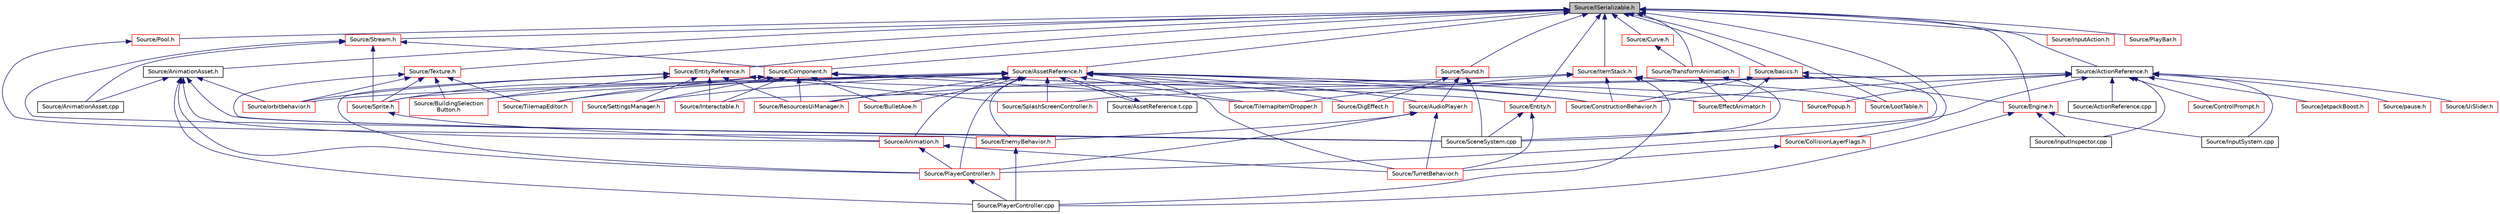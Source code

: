 digraph "Source/ISerializable.h"
{
 // LATEX_PDF_SIZE
  edge [fontname="Helvetica",fontsize="10",labelfontname="Helvetica",labelfontsize="10"];
  node [fontname="Helvetica",fontsize="10",shape=record];
  Node1 [label="Source/ISerializable.h",height=0.2,width=0.4,color="black", fillcolor="grey75", style="filled", fontcolor="black",tooltip="interface for all serializable objects"];
  Node1 -> Node2 [dir="back",color="midnightblue",fontsize="10",style="solid"];
  Node2 [label="Source/ActionReference.h",height=0.2,width=0.4,color="black", fillcolor="white", style="filled",URL="$ActionReference_8h.html",tooltip="a reference to an input Action"];
  Node2 -> Node3 [dir="back",color="midnightblue",fontsize="10",style="solid"];
  Node3 [label="Source/ActionReference.cpp",height=0.2,width=0.4,color="black", fillcolor="white", style="filled",URL="$ActionReference_8cpp.html",tooltip="a reference to an input Action"];
  Node2 -> Node4 [dir="back",color="midnightblue",fontsize="10",style="solid"];
  Node4 [label="Source/ConstructionBehavior.h",height=0.2,width=0.4,color="red", fillcolor="white", style="filled",URL="$ConstructionBehavior_8h.html",tooltip="handles the construction of towers and modification of terrain"];
  Node2 -> Node9 [dir="back",color="midnightblue",fontsize="10",style="solid"];
  Node9 [label="Source/ControlPrompt.h",height=0.2,width=0.4,color="red", fillcolor="white", style="filled",URL="$ControlPrompt_8h.html",tooltip="Displays a control prompt for an ActionReference."];
  Node2 -> Node14 [dir="back",color="midnightblue",fontsize="10",style="solid"];
  Node14 [label="Source/InputInspector.cpp",height=0.2,width=0.4,color="black", fillcolor="white", style="filled",URL="$InputInspector_8cpp.html",tooltip="Input system addition, holds Action and Debug info."];
  Node2 -> Node15 [dir="back",color="midnightblue",fontsize="10",style="solid"];
  Node15 [label="Source/InputSystem.cpp",height=0.2,width=0.4,color="black", fillcolor="white", style="filled",URL="$InputSystem_8cpp.html",tooltip="Input system, m_Handles key and mouse inputs."];
  Node2 -> Node16 [dir="back",color="midnightblue",fontsize="10",style="solid"];
  Node16 [label="Source/Interactable.h",height=0.2,width=0.4,color="red", fillcolor="white", style="filled",URL="$Interactable_8h.html",tooltip="Component which can be interacted with by pressing a button when nearby."];
  Node2 -> Node24 [dir="back",color="midnightblue",fontsize="10",style="solid"];
  Node24 [label="Source/JetpackBoost.h",height=0.2,width=0.4,color="red", fillcolor="white", style="filled",URL="$JetpackBoost_8h_source.html",tooltip=" "];
  Node2 -> Node25 [dir="back",color="midnightblue",fontsize="10",style="solid"];
  Node25 [label="Source/pause.h",height=0.2,width=0.4,color="red", fillcolor="white", style="filled",URL="$pause_8h.html",tooltip="component that pauses the game"];
  Node2 -> Node27 [dir="back",color="midnightblue",fontsize="10",style="solid"];
  Node27 [label="Source/PlayerController.h",height=0.2,width=0.4,color="red", fillcolor="white", style="filled",URL="$PlayerController_8h.html",tooltip="PlayerController Behaviour Class."];
  Node27 -> Node19 [dir="back",color="midnightblue",fontsize="10",style="solid"];
  Node19 [label="Source/PlayerController.cpp",height=0.2,width=0.4,color="black", fillcolor="white", style="filled",URL="$PlayerController_8cpp.html",tooltip="PlayerController Behaviour Class."];
  Node2 -> Node28 [dir="back",color="midnightblue",fontsize="10",style="solid"];
  Node28 [label="Source/Popup.h",height=0.2,width=0.4,color="red", fillcolor="white", style="filled",URL="$Popup_8h.html",tooltip="A popup is a behavior that will show a popup when a button is pressed."];
  Node2 -> Node30 [dir="back",color="midnightblue",fontsize="10",style="solid"];
  Node30 [label="Source/SplashScreenController.h",height=0.2,width=0.4,color="red", fillcolor="white", style="filled",URL="$SplashScreenController_8h_source.html",tooltip=" "];
  Node2 -> Node31 [dir="back",color="midnightblue",fontsize="10",style="solid"];
  Node31 [label="Source/UiSlider.h",height=0.2,width=0.4,color="red", fillcolor="white", style="filled",URL="$UiSlider_8h.html",tooltip="Ui Slider component."];
  Node1 -> Node33 [dir="back",color="midnightblue",fontsize="10",style="solid"];
  Node33 [label="Source/AnimationAsset.h",height=0.2,width=0.4,color="black", fillcolor="white", style="filled",URL="$AnimationAsset_8h.html",tooltip="Asset that contains information about a spritesheet animation."];
  Node33 -> Node34 [dir="back",color="midnightblue",fontsize="10",style="solid"];
  Node34 [label="Source/Animation.h",height=0.2,width=0.4,color="red", fillcolor="white", style="filled",URL="$Animation_8h.html",tooltip="animation component class"];
  Node34 -> Node27 [dir="back",color="midnightblue",fontsize="10",style="solid"];
  Node34 -> Node36 [dir="back",color="midnightblue",fontsize="10",style="solid"];
  Node36 [label="Source/TurretBehavior.h",height=0.2,width=0.4,color="red", fillcolor="white", style="filled",URL="$TurretBehavior_8h_source.html",tooltip=" "];
  Node33 -> Node39 [dir="back",color="midnightblue",fontsize="10",style="solid"];
  Node39 [label="Source/AnimationAsset.cpp",height=0.2,width=0.4,color="black", fillcolor="white", style="filled",URL="$AnimationAsset_8cpp.html",tooltip="Asset that contains information about a spritesheet animation."];
  Node33 -> Node40 [dir="back",color="midnightblue",fontsize="10",style="solid"];
  Node40 [label="Source/orbitbehavior.h",height=0.2,width=0.4,color="red", fillcolor="white", style="filled",URL="$orbitbehavior_8h_source.html",tooltip=" "];
  Node33 -> Node19 [dir="back",color="midnightblue",fontsize="10",style="solid"];
  Node33 -> Node27 [dir="back",color="midnightblue",fontsize="10",style="solid"];
  Node33 -> Node41 [dir="back",color="midnightblue",fontsize="10",style="solid"];
  Node41 [label="Source/SceneSystem.cpp",height=0.2,width=0.4,color="black", fillcolor="white", style="filled",URL="$SceneSystem_8cpp.html",tooltip="handles the process of resetting and changing scenes"];
  Node1 -> Node42 [dir="back",color="midnightblue",fontsize="10",style="solid"];
  Node42 [label="Source/AssetReference.h",height=0.2,width=0.4,color="red", fillcolor="white", style="filled",URL="$AssetReference_8h.html",tooltip="a reference to an Asset"];
  Node42 -> Node34 [dir="back",color="midnightblue",fontsize="10",style="solid"];
  Node42 -> Node43 [dir="back",color="midnightblue",fontsize="10",style="solid"];
  Node43 [label="Source/AssetReference.t.cpp",height=0.2,width=0.4,color="black", fillcolor="white", style="filled",URL="$AssetReference_8t_8cpp.html",tooltip="a reference to an Asset"];
  Node43 -> Node42 [dir="back",color="midnightblue",fontsize="10",style="solid"];
  Node42 -> Node44 [dir="back",color="midnightblue",fontsize="10",style="solid"];
  Node44 [label="Source/AudioPlayer.h",height=0.2,width=0.4,color="red", fillcolor="white", style="filled",URL="$AudioPlayer_8h.html",tooltip="Component that plays audio."];
  Node44 -> Node46 [dir="back",color="midnightblue",fontsize="10",style="solid"];
  Node46 [label="Source/EnemyBehavior.h",height=0.2,width=0.4,color="red", fillcolor="white", style="filled",URL="$EnemyBehavior_8h_source.html",tooltip=" "];
  Node46 -> Node19 [dir="back",color="midnightblue",fontsize="10",style="solid"];
  Node44 -> Node27 [dir="back",color="midnightblue",fontsize="10",style="solid"];
  Node44 -> Node36 [dir="back",color="midnightblue",fontsize="10",style="solid"];
  Node42 -> Node53 [dir="back",color="midnightblue",fontsize="10",style="solid"];
  Node53 [label="Source/BuildingSelection\lButton.h",height=0.2,width=0.4,color="red", fillcolor="white", style="filled",URL="$BuildingSelectionButton_8h.html",tooltip="button that selects which building the ConstructionManager should place"];
  Node42 -> Node54 [dir="back",color="midnightblue",fontsize="10",style="solid"];
  Node54 [label="Source/BulletAoe.h",height=0.2,width=0.4,color="red", fillcolor="white", style="filled",URL="$BulletAoe_8h_source.html",tooltip=" "];
  Node42 -> Node4 [dir="back",color="midnightblue",fontsize="10",style="solid"];
  Node42 -> Node55 [dir="back",color="midnightblue",fontsize="10",style="solid"];
  Node55 [label="Source/DigEffect.h",height=0.2,width=0.4,color="red", fillcolor="white", style="filled",URL="$DigEffect_8h_source.html",tooltip=" "];
  Node42 -> Node56 [dir="back",color="midnightblue",fontsize="10",style="solid"];
  Node56 [label="Source/EffectAnimator.h",height=0.2,width=0.4,color="red", fillcolor="white", style="filled",URL="$EffectAnimator_8h.html",tooltip="Component that animates a Transform's matrix."];
  Node42 -> Node46 [dir="back",color="midnightblue",fontsize="10",style="solid"];
  Node42 -> Node40 [dir="back",color="midnightblue",fontsize="10",style="solid"];
  Node42 -> Node27 [dir="back",color="midnightblue",fontsize="10",style="solid"];
  Node42 -> Node28 [dir="back",color="midnightblue",fontsize="10",style="solid"];
  Node42 -> Node58 [dir="back",color="midnightblue",fontsize="10",style="solid"];
  Node58 [label="Source/ResourcesUiManager.h",height=0.2,width=0.4,color="red", fillcolor="white", style="filled",URL="$ResourcesUiManager_8h.html",tooltip="Component that manages the UI for displaying what resources a player currently has."];
  Node42 -> Node60 [dir="back",color="midnightblue",fontsize="10",style="solid"];
  Node60 [label="Source/SettingsManager.h",height=0.2,width=0.4,color="red", fillcolor="white", style="filled",URL="$SettingsManager_8h.html",tooltip="Settings Manager Class."];
  Node42 -> Node30 [dir="back",color="midnightblue",fontsize="10",style="solid"];
  Node42 -> Node61 [dir="back",color="midnightblue",fontsize="10",style="solid"];
  Node61 [label="Source/Sprite.h",height=0.2,width=0.4,color="red", fillcolor="white", style="filled",URL="$Sprite_8h_source.html",tooltip=" "];
  Node61 -> Node34 [dir="back",color="midnightblue",fontsize="10",style="solid"];
  Node42 -> Node82 [dir="back",color="midnightblue",fontsize="10",style="solid"];
  Node82 [label="Source/TilemapEditor.h",height=0.2,width=0.4,color="red", fillcolor="white", style="filled",URL="$TilemapEditor_8h.html",tooltip="Component that allows direct editing of a Tilemap."];
  Node42 -> Node83 [dir="back",color="midnightblue",fontsize="10",style="solid"];
  Node83 [label="Source/TilemapItemDropper.h",height=0.2,width=0.4,color="red", fillcolor="white", style="filled",URL="$TilemapItemDropper_8h.html",tooltip="Drops an item whenever a tile is broken."];
  Node42 -> Node36 [dir="back",color="midnightblue",fontsize="10",style="solid"];
  Node1 -> Node85 [dir="back",color="midnightblue",fontsize="10",style="solid"];
  Node85 [label="Source/basics.h",height=0.2,width=0.4,color="red", fillcolor="white", style="filled",URL="$basics_8h_source.html",tooltip=" "];
  Node85 -> Node4 [dir="back",color="midnightblue",fontsize="10",style="solid"];
  Node85 -> Node56 [dir="back",color="midnightblue",fontsize="10",style="solid"];
  Node85 -> Node145 [dir="back",color="midnightblue",fontsize="10",style="solid"];
  Node145 [label="Source/Engine.h",height=0.2,width=0.4,color="red", fillcolor="white", style="filled",URL="$Engine_8h.html",tooltip="Engine class."];
  Node145 -> Node14 [dir="back",color="midnightblue",fontsize="10",style="solid"];
  Node145 -> Node15 [dir="back",color="midnightblue",fontsize="10",style="solid"];
  Node145 -> Node19 [dir="back",color="midnightblue",fontsize="10",style="solid"];
  Node85 -> Node41 [dir="back",color="midnightblue",fontsize="10",style="solid"];
  Node1 -> Node175 [dir="back",color="midnightblue",fontsize="10",style="solid"];
  Node175 [label="Source/CollisionLayerFlags.h",height=0.2,width=0.4,color="red", fillcolor="white", style="filled",URL="$CollisionLayerFlags_8h.html",tooltip="struct that determines which collision layers to interact with"];
  Node175 -> Node36 [dir="back",color="midnightblue",fontsize="10",style="solid"];
  Node1 -> Node178 [dir="back",color="midnightblue",fontsize="10",style="solid"];
  Node178 [label="Source/Component.h",height=0.2,width=0.4,color="red", fillcolor="white", style="filled",URL="$Component_8h.html",tooltip="Virtual component header."];
  Node178 -> Node54 [dir="back",color="midnightblue",fontsize="10",style="solid"];
  Node178 -> Node192 [dir="back",color="midnightblue",fontsize="10",style="solid"];
  Node192 [label="Source/Entity.h",height=0.2,width=0.4,color="red", fillcolor="white", style="filled",URL="$Entity_8h.html",tooltip="Entity class which holds Components."];
  Node192 -> Node41 [dir="back",color="midnightblue",fontsize="10",style="solid"];
  Node192 -> Node36 [dir="back",color="midnightblue",fontsize="10",style="solid"];
  Node178 -> Node16 [dir="back",color="midnightblue",fontsize="10",style="solid"];
  Node178 -> Node58 [dir="back",color="midnightblue",fontsize="10",style="solid"];
  Node178 -> Node60 [dir="back",color="midnightblue",fontsize="10",style="solid"];
  Node178 -> Node61 [dir="back",color="midnightblue",fontsize="10",style="solid"];
  Node178 -> Node82 [dir="back",color="midnightblue",fontsize="10",style="solid"];
  Node178 -> Node83 [dir="back",color="midnightblue",fontsize="10",style="solid"];
  Node1 -> Node142 [dir="back",color="midnightblue",fontsize="10",style="solid"];
  Node142 [label="Source/Curve.h",height=0.2,width=0.4,color="red", fillcolor="white", style="filled",URL="$Curve_8h.html",tooltip="class for interpolating between sequences of values"];
  Node142 -> Node143 [dir="back",color="midnightblue",fontsize="10",style="solid"];
  Node143 [label="Source/TransformAnimation.h",height=0.2,width=0.4,color="red", fillcolor="white", style="filled",URL="$TransformAnimation_8h.html",tooltip="Asset that animates a Transform with Curves."];
  Node143 -> Node56 [dir="back",color="midnightblue",fontsize="10",style="solid"];
  Node143 -> Node41 [dir="back",color="midnightblue",fontsize="10",style="solid"];
  Node1 -> Node145 [dir="back",color="midnightblue",fontsize="10",style="solid"];
  Node1 -> Node192 [dir="back",color="midnightblue",fontsize="10",style="solid"];
  Node1 -> Node204 [dir="back",color="midnightblue",fontsize="10",style="solid"];
  Node204 [label="Source/EntityReference.h",height=0.2,width=0.4,color="red", fillcolor="white", style="filled",URL="$EntityReference_8h.html",tooltip="a reference to an Entity in the scene"];
  Node204 -> Node53 [dir="back",color="midnightblue",fontsize="10",style="solid"];
  Node204 -> Node4 [dir="back",color="midnightblue",fontsize="10",style="solid"];
  Node204 -> Node16 [dir="back",color="midnightblue",fontsize="10",style="solid"];
  Node204 -> Node40 [dir="back",color="midnightblue",fontsize="10",style="solid"];
  Node204 -> Node27 [dir="back",color="midnightblue",fontsize="10",style="solid"];
  Node204 -> Node58 [dir="back",color="midnightblue",fontsize="10",style="solid"];
  Node204 -> Node60 [dir="back",color="midnightblue",fontsize="10",style="solid"];
  Node204 -> Node30 [dir="back",color="midnightblue",fontsize="10",style="solid"];
  Node1 -> Node205 [dir="back",color="midnightblue",fontsize="10",style="solid"];
  Node205 [label="Source/InputAction.h",height=0.2,width=0.4,color="red", fillcolor="white", style="filled",URL="$InputAction_8h.html",tooltip="action class, used to track an action with dynamic input"];
  Node1 -> Node206 [dir="back",color="midnightblue",fontsize="10",style="solid"];
  Node206 [label="Source/ItemStack.h",height=0.2,width=0.4,color="red", fillcolor="white", style="filled",URL="$ItemStack_8h.html",tooltip="a stack of multiple items of the same type"];
  Node206 -> Node4 [dir="back",color="midnightblue",fontsize="10",style="solid"];
  Node206 -> Node207 [dir="back",color="midnightblue",fontsize="10",style="solid"];
  Node207 [label="Source/LootTable.h",height=0.2,width=0.4,color="red", fillcolor="white", style="filled",URL="$LootTable_8h.html",tooltip="class for dropping configurable loot"];
  Node206 -> Node19 [dir="back",color="midnightblue",fontsize="10",style="solid"];
  Node206 -> Node58 [dir="back",color="midnightblue",fontsize="10",style="solid"];
  Node206 -> Node83 [dir="back",color="midnightblue",fontsize="10",style="solid"];
  Node1 -> Node207 [dir="back",color="midnightblue",fontsize="10",style="solid"];
  Node1 -> Node208 [dir="back",color="midnightblue",fontsize="10",style="solid"];
  Node208 [label="Source/PlayBar.h",height=0.2,width=0.4,color="red", fillcolor="white", style="filled",URL="$PlayBar_8h.html",tooltip="UI Bar that handles playing, pausing, and autosaves of the scene."];
  Node1 -> Node134 [dir="back",color="midnightblue",fontsize="10",style="solid"];
  Node134 [label="Source/Pool.h",height=0.2,width=0.4,color="red", fillcolor="white", style="filled",URL="$Pool_8h.html",tooltip="Used for Pools like Time or Health."];
  Node134 -> Node46 [dir="back",color="midnightblue",fontsize="10",style="solid"];
  Node1 -> Node209 [dir="back",color="midnightblue",fontsize="10",style="solid"];
  Node209 [label="Source/Sound.h",height=0.2,width=0.4,color="red", fillcolor="white", style="filled",URL="$Sound_8h.html",tooltip="Wrapper class for FMOD sounds."];
  Node209 -> Node44 [dir="back",color="midnightblue",fontsize="10",style="solid"];
  Node209 -> Node55 [dir="back",color="midnightblue",fontsize="10",style="solid"];
  Node209 -> Node41 [dir="back",color="midnightblue",fontsize="10",style="solid"];
  Node1 -> Node210 [dir="back",color="midnightblue",fontsize="10",style="solid"];
  Node210 [label="Source/Stream.h",height=0.2,width=0.4,color="red", fillcolor="white", style="filled",URL="$Stream_8h.html",tooltip="JSON File reading/writing."];
  Node210 -> Node39 [dir="back",color="midnightblue",fontsize="10",style="solid"];
  Node210 -> Node178 [dir="back",color="midnightblue",fontsize="10",style="solid"];
  Node210 -> Node41 [dir="back",color="midnightblue",fontsize="10",style="solid"];
  Node210 -> Node61 [dir="back",color="midnightblue",fontsize="10",style="solid"];
  Node1 -> Node212 [dir="back",color="midnightblue",fontsize="10",style="solid"];
  Node212 [label="Source/Texture.h",height=0.2,width=0.4,color="red", fillcolor="white", style="filled",URL="$Texture_8h.html",tooltip="Header for the OpenGL texture wrapper."];
  Node212 -> Node53 [dir="back",color="midnightblue",fontsize="10",style="solid"];
  Node212 -> Node40 [dir="back",color="midnightblue",fontsize="10",style="solid"];
  Node212 -> Node41 [dir="back",color="midnightblue",fontsize="10",style="solid"];
  Node212 -> Node61 [dir="back",color="midnightblue",fontsize="10",style="solid"];
  Node212 -> Node82 [dir="back",color="midnightblue",fontsize="10",style="solid"];
  Node1 -> Node143 [dir="back",color="midnightblue",fontsize="10",style="solid"];
}
